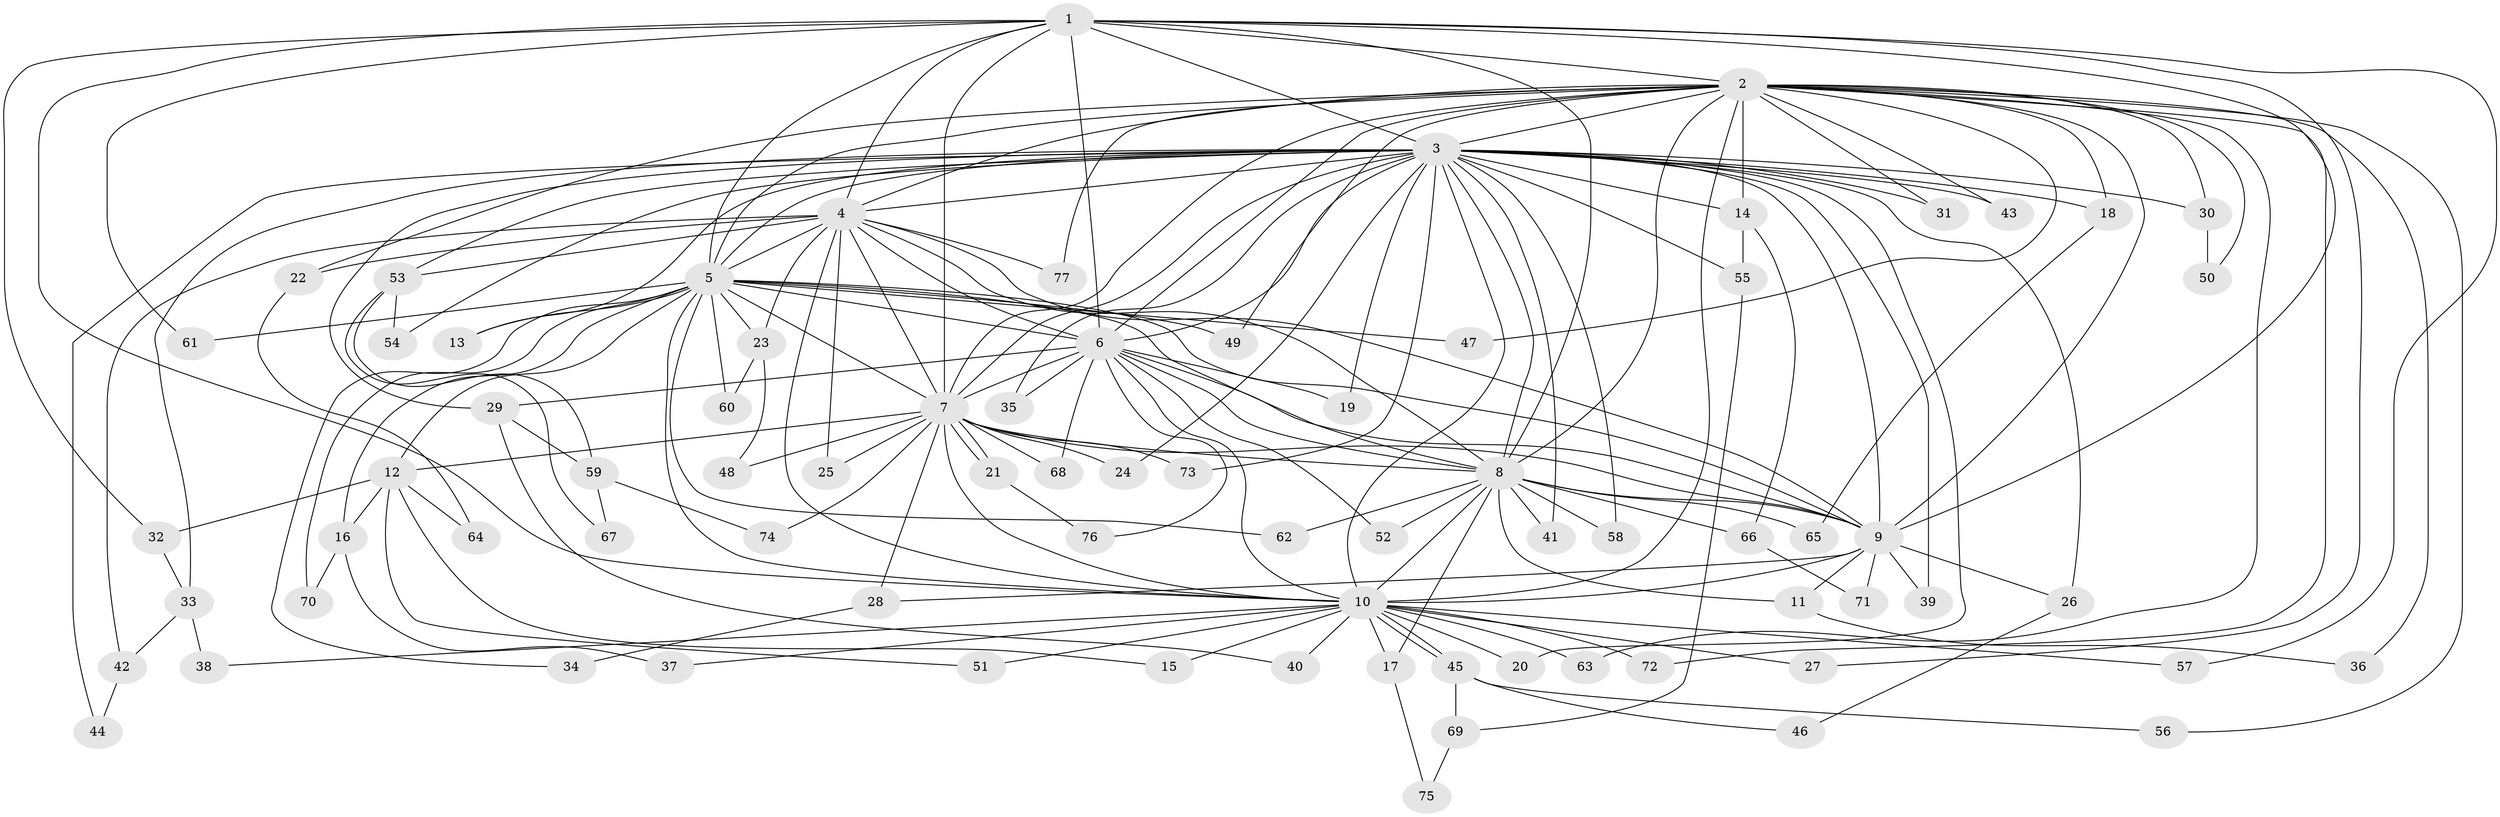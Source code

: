 // coarse degree distribution, {7: 0.021739130434782608, 16: 0.021739130434782608, 20: 0.021739130434782608, 18: 0.021739130434782608, 26: 0.021739130434782608, 5: 0.043478260869565216, 2: 0.5652173913043478, 4: 0.08695652173913043, 3: 0.15217391304347827, 1: 0.043478260869565216}
// Generated by graph-tools (version 1.1) at 2025/17/03/04/25 18:17:57]
// undirected, 77 vertices, 179 edges
graph export_dot {
graph [start="1"]
  node [color=gray90,style=filled];
  1;
  2;
  3;
  4;
  5;
  6;
  7;
  8;
  9;
  10;
  11;
  12;
  13;
  14;
  15;
  16;
  17;
  18;
  19;
  20;
  21;
  22;
  23;
  24;
  25;
  26;
  27;
  28;
  29;
  30;
  31;
  32;
  33;
  34;
  35;
  36;
  37;
  38;
  39;
  40;
  41;
  42;
  43;
  44;
  45;
  46;
  47;
  48;
  49;
  50;
  51;
  52;
  53;
  54;
  55;
  56;
  57;
  58;
  59;
  60;
  61;
  62;
  63;
  64;
  65;
  66;
  67;
  68;
  69;
  70;
  71;
  72;
  73;
  74;
  75;
  76;
  77;
  1 -- 2;
  1 -- 3;
  1 -- 4;
  1 -- 5;
  1 -- 6;
  1 -- 7;
  1 -- 8;
  1 -- 9;
  1 -- 10;
  1 -- 27;
  1 -- 32;
  1 -- 57;
  1 -- 61;
  2 -- 3;
  2 -- 4;
  2 -- 5;
  2 -- 6;
  2 -- 7;
  2 -- 8;
  2 -- 9;
  2 -- 10;
  2 -- 14;
  2 -- 18;
  2 -- 22;
  2 -- 30;
  2 -- 31;
  2 -- 36;
  2 -- 43;
  2 -- 47;
  2 -- 49;
  2 -- 50;
  2 -- 56;
  2 -- 63;
  2 -- 72;
  2 -- 77;
  3 -- 4;
  3 -- 5;
  3 -- 6;
  3 -- 7;
  3 -- 8;
  3 -- 9;
  3 -- 10;
  3 -- 13;
  3 -- 14;
  3 -- 18;
  3 -- 19;
  3 -- 20;
  3 -- 24;
  3 -- 26;
  3 -- 29;
  3 -- 30;
  3 -- 31;
  3 -- 33;
  3 -- 35;
  3 -- 39;
  3 -- 41;
  3 -- 43;
  3 -- 44;
  3 -- 53;
  3 -- 54;
  3 -- 55;
  3 -- 58;
  3 -- 73;
  4 -- 5;
  4 -- 6;
  4 -- 7;
  4 -- 8;
  4 -- 9;
  4 -- 10;
  4 -- 22;
  4 -- 23;
  4 -- 25;
  4 -- 42;
  4 -- 53;
  4 -- 77;
  5 -- 6;
  5 -- 7;
  5 -- 8;
  5 -- 9;
  5 -- 10;
  5 -- 12;
  5 -- 13;
  5 -- 16;
  5 -- 23;
  5 -- 34;
  5 -- 47;
  5 -- 49;
  5 -- 60;
  5 -- 61;
  5 -- 62;
  5 -- 70;
  6 -- 7;
  6 -- 8;
  6 -- 9;
  6 -- 10;
  6 -- 19;
  6 -- 29;
  6 -- 35;
  6 -- 52;
  6 -- 68;
  6 -- 76;
  7 -- 8;
  7 -- 9;
  7 -- 10;
  7 -- 12;
  7 -- 21;
  7 -- 21;
  7 -- 24;
  7 -- 25;
  7 -- 28;
  7 -- 48;
  7 -- 68;
  7 -- 73;
  7 -- 74;
  8 -- 9;
  8 -- 10;
  8 -- 11;
  8 -- 17;
  8 -- 41;
  8 -- 52;
  8 -- 58;
  8 -- 62;
  8 -- 65;
  8 -- 66;
  9 -- 10;
  9 -- 11;
  9 -- 26;
  9 -- 28;
  9 -- 39;
  9 -- 71;
  10 -- 15;
  10 -- 17;
  10 -- 20;
  10 -- 27;
  10 -- 37;
  10 -- 38;
  10 -- 40;
  10 -- 45;
  10 -- 45;
  10 -- 51;
  10 -- 57;
  10 -- 63;
  10 -- 72;
  11 -- 36;
  12 -- 15;
  12 -- 16;
  12 -- 32;
  12 -- 51;
  12 -- 64;
  14 -- 55;
  14 -- 66;
  16 -- 37;
  16 -- 70;
  17 -- 75;
  18 -- 65;
  21 -- 76;
  22 -- 64;
  23 -- 48;
  23 -- 60;
  26 -- 46;
  28 -- 34;
  29 -- 40;
  29 -- 59;
  30 -- 50;
  32 -- 33;
  33 -- 38;
  33 -- 42;
  42 -- 44;
  45 -- 46;
  45 -- 56;
  45 -- 69;
  53 -- 54;
  53 -- 59;
  53 -- 67;
  55 -- 69;
  59 -- 67;
  59 -- 74;
  66 -- 71;
  69 -- 75;
}
